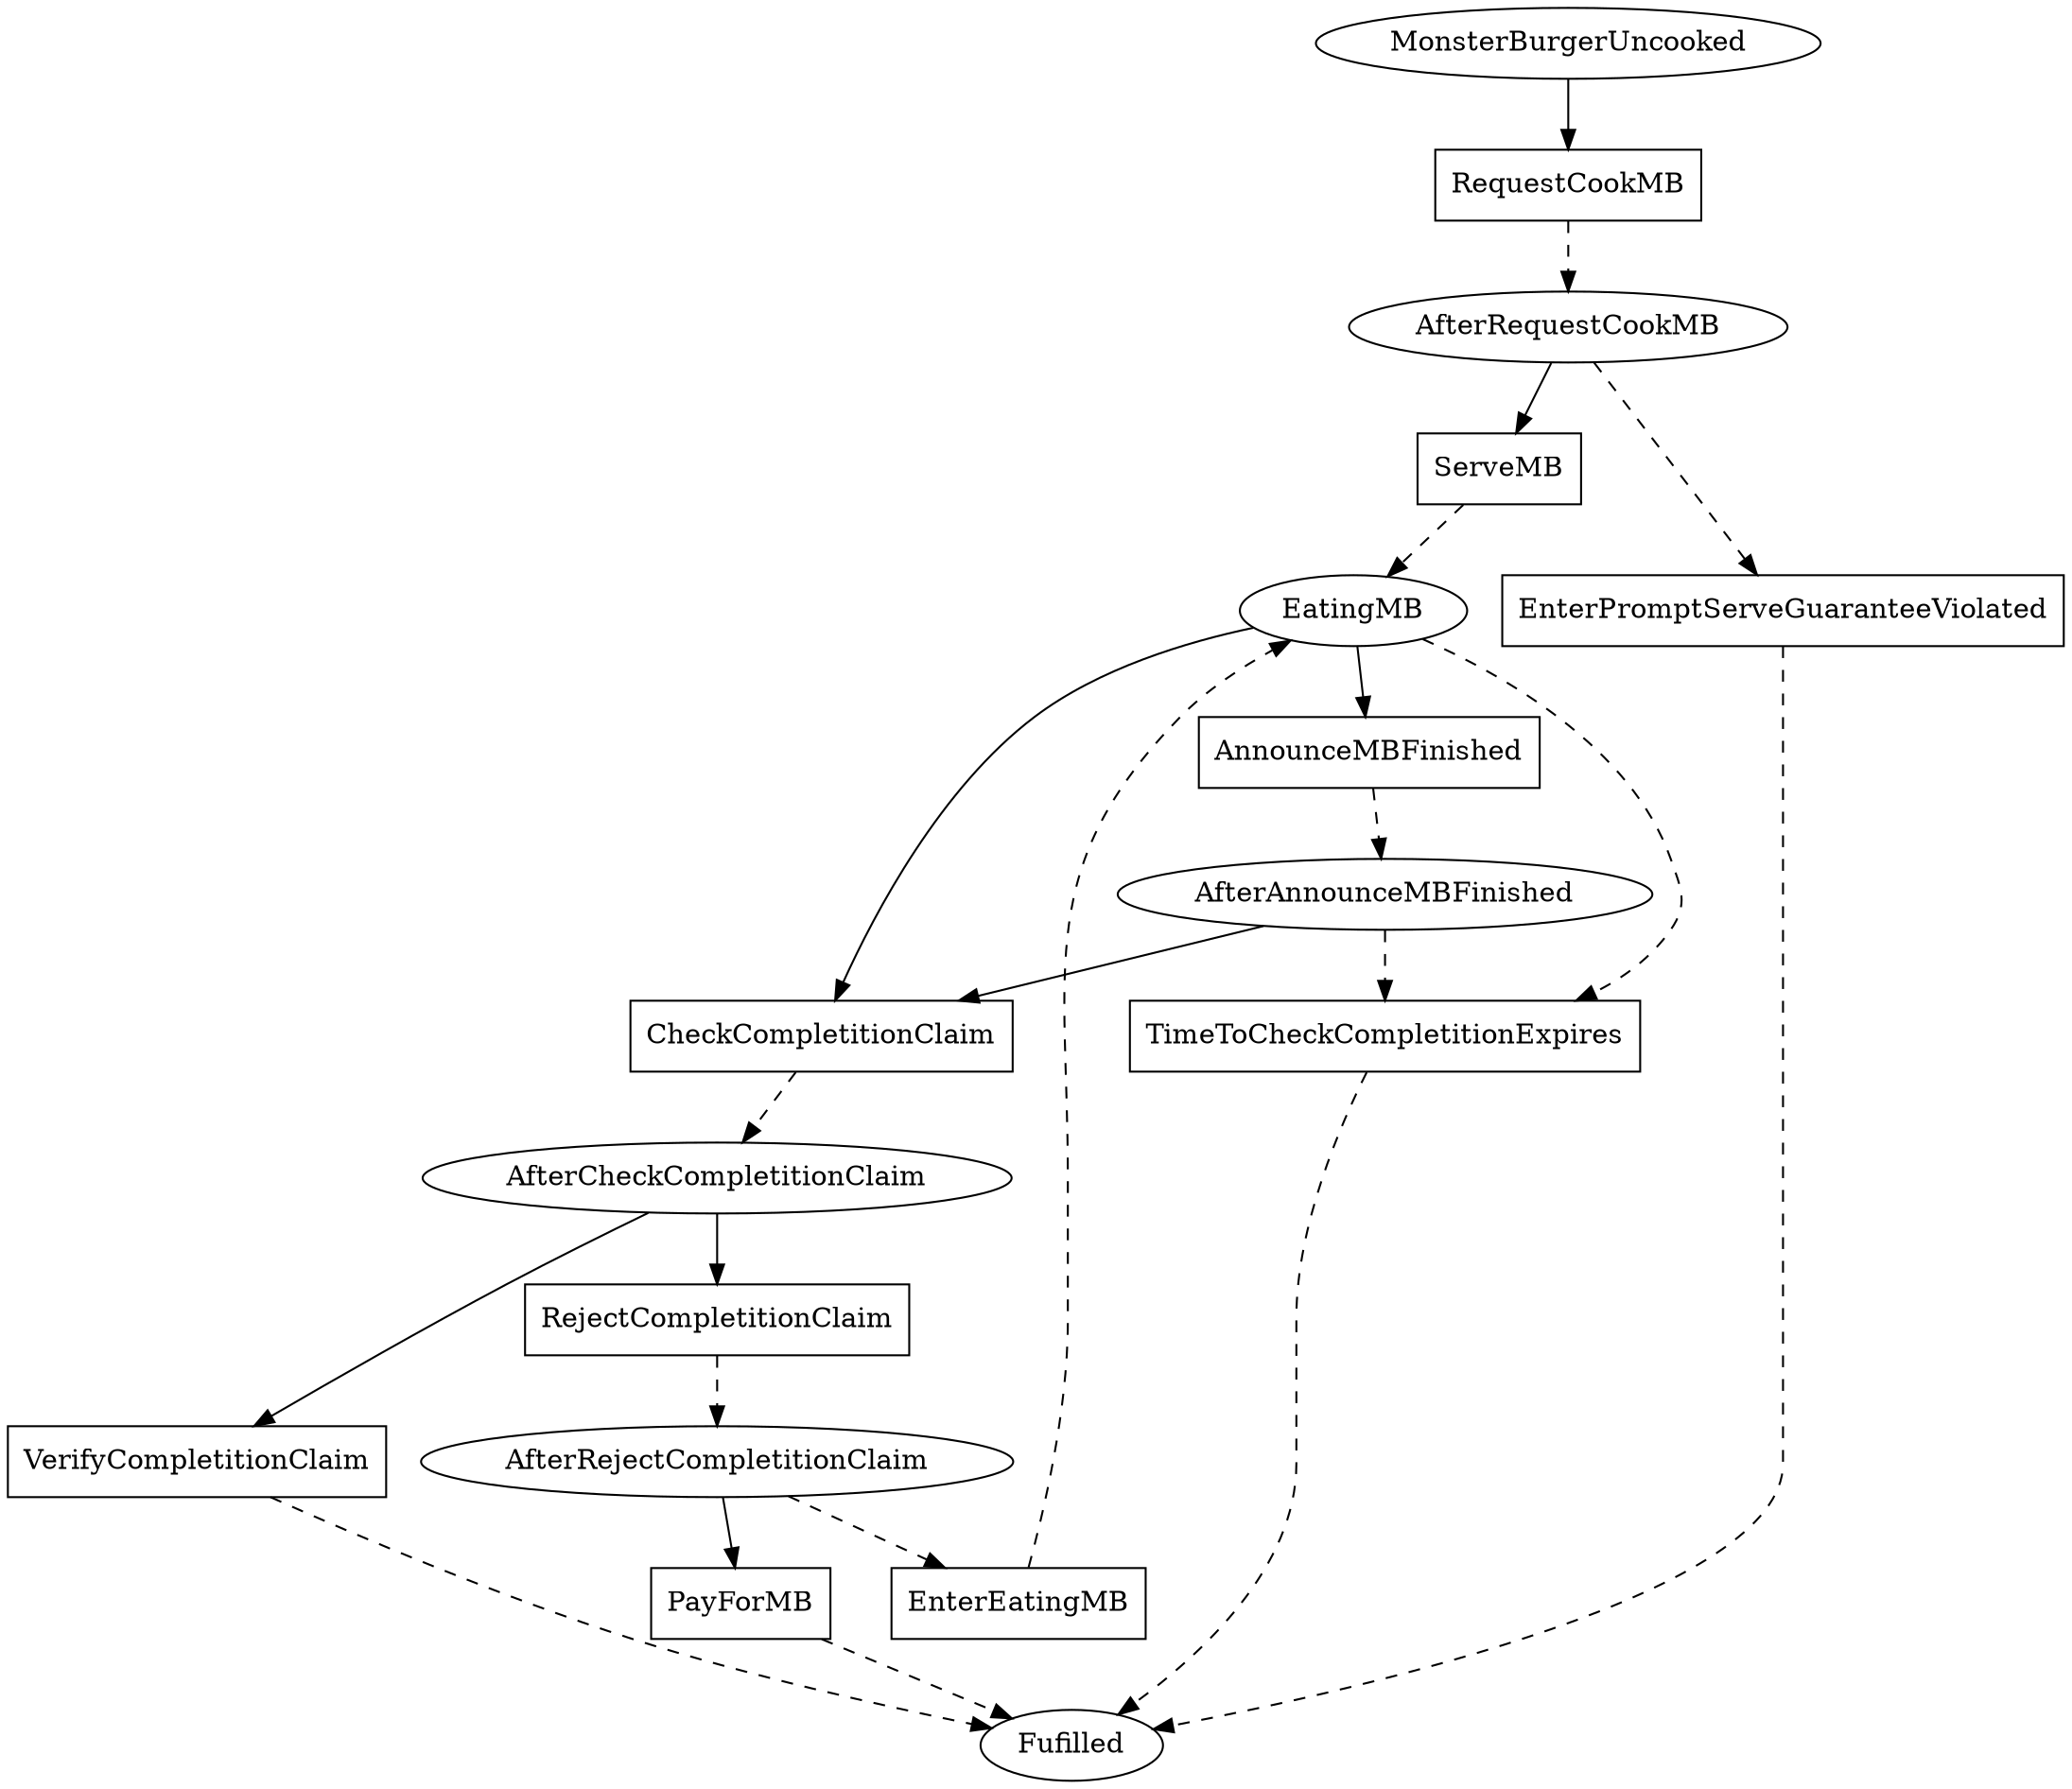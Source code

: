// THIS IS A GENERATED FILE. DO NOT EDIT.

digraph Monster_Burger {    
    Fulfilled[label=Fufilled];
    MonsterBurgerUncooked[label=MonsterBurgerUncooked];
	AfterRequestCookMB[label=AfterRequestCookMB];
	EatingMB[label=EatingMB];
	AfterAnnounceMBFinished[label=AfterAnnounceMBFinished];
	AfterCheckCompletitionClaim[label=AfterCheckCompletitionClaim];
	AfterRejectCompletitionClaim[label=AfterRejectCompletitionClaim]
    
     
    RequestCookMB[label=RequestCookMB,shape=box];
	ServeMB[label=ServeMB,shape=box];
	EnterPromptServeGuaranteeViolated[label=EnterPromptServeGuaranteeViolated,shape=box];
	EnterEatingMB[label=EnterEatingMB,shape=box];
	AnnounceMBFinished[label=AnnounceMBFinished,shape=box];
	TimeToCheckCompletitionExpires[label=TimeToCheckCompletitionExpires,shape=box];
	CheckCompletitionClaim[label=CheckCompletitionClaim,shape=box];
	RejectCompletitionClaim[label=RejectCompletitionClaim,shape=box];
	PayForMB[label=PayForMB,shape=box];
	VerifyCompletitionClaim[label=VerifyCompletitionClaim,shape=box]    
    
    
    
    MonsterBurgerUncooked -> RequestCookMB;
	AfterRequestCookMB -> ServeMB;
	AfterRequestCookMB -> EnterPromptServeGuaranteeViolated [style=dashed];
	EatingMB -> AnnounceMBFinished;
	EatingMB -> CheckCompletitionClaim;
	EatingMB -> TimeToCheckCompletitionExpires [style=dashed];
	AfterAnnounceMBFinished -> CheckCompletitionClaim;
	AfterAnnounceMBFinished -> TimeToCheckCompletitionExpires [style=dashed];
	AfterCheckCompletitionClaim -> VerifyCompletitionClaim;
	AfterCheckCompletitionClaim -> RejectCompletitionClaim;
	AfterRejectCompletitionClaim -> EnterEatingMB [style=dashed];
	AfterRejectCompletitionClaim -> PayForMB
    
    RequestCookMB -> AfterRequestCookMB [style=dashed];
	ServeMB -> EatingMB [style=dashed];
	EnterPromptServeGuaranteeViolated -> Fulfilled [style=dashed];
	EnterEatingMB -> EatingMB [style=dashed];
	AnnounceMBFinished -> AfterAnnounceMBFinished [style=dashed];
	TimeToCheckCompletitionExpires -> Fulfilled [style=dashed];
	CheckCompletitionClaim -> AfterCheckCompletitionClaim [style=dashed];
	RejectCompletitionClaim -> AfterRejectCompletitionClaim [style=dashed];
	PayForMB -> Fulfilled [style=dashed];
	VerifyCompletitionClaim -> Fulfilled [style=dashed]        
}